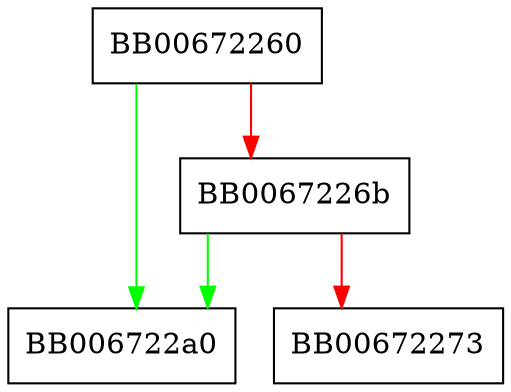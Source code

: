 digraph X509_ATTRIBUTE_set1_object {
  node [shape="box"];
  graph [splines=ortho];
  BB00672260 -> BB006722a0 [color="green"];
  BB00672260 -> BB0067226b [color="red"];
  BB0067226b -> BB006722a0 [color="green"];
  BB0067226b -> BB00672273 [color="red"];
}
